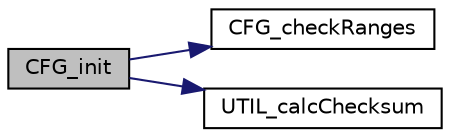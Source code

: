 digraph "CFG_init"
{
 // LATEX_PDF_SIZE
  edge [fontname="Helvetica",fontsize="10",labelfontname="Helvetica",labelfontsize="10"];
  node [fontname="Helvetica",fontsize="10",shape=record];
  rankdir="LR";
  Node1 [label="CFG_init",height=0.2,width=0.4,color="black", fillcolor="grey75", style="filled", fontcolor="black",tooltip=" "];
  Node1 -> Node2 [color="midnightblue",fontsize="10",style="solid"];
  Node2 [label="CFG_checkRanges",height=0.2,width=0.4,color="black", fillcolor="white", style="filled",URL="$cfg_8c.html#a277f3824cf391b7a79783b77843f6b2d",tooltip=" "];
  Node1 -> Node3 [color="midnightblue",fontsize="10",style="solid"];
  Node3 [label="UTIL_calcChecksum",height=0.2,width=0.4,color="black", fillcolor="white", style="filled",URL="$util_8c.html#a47a7021b66a04c8188313cf4146a50f5",tooltip=" "];
}
